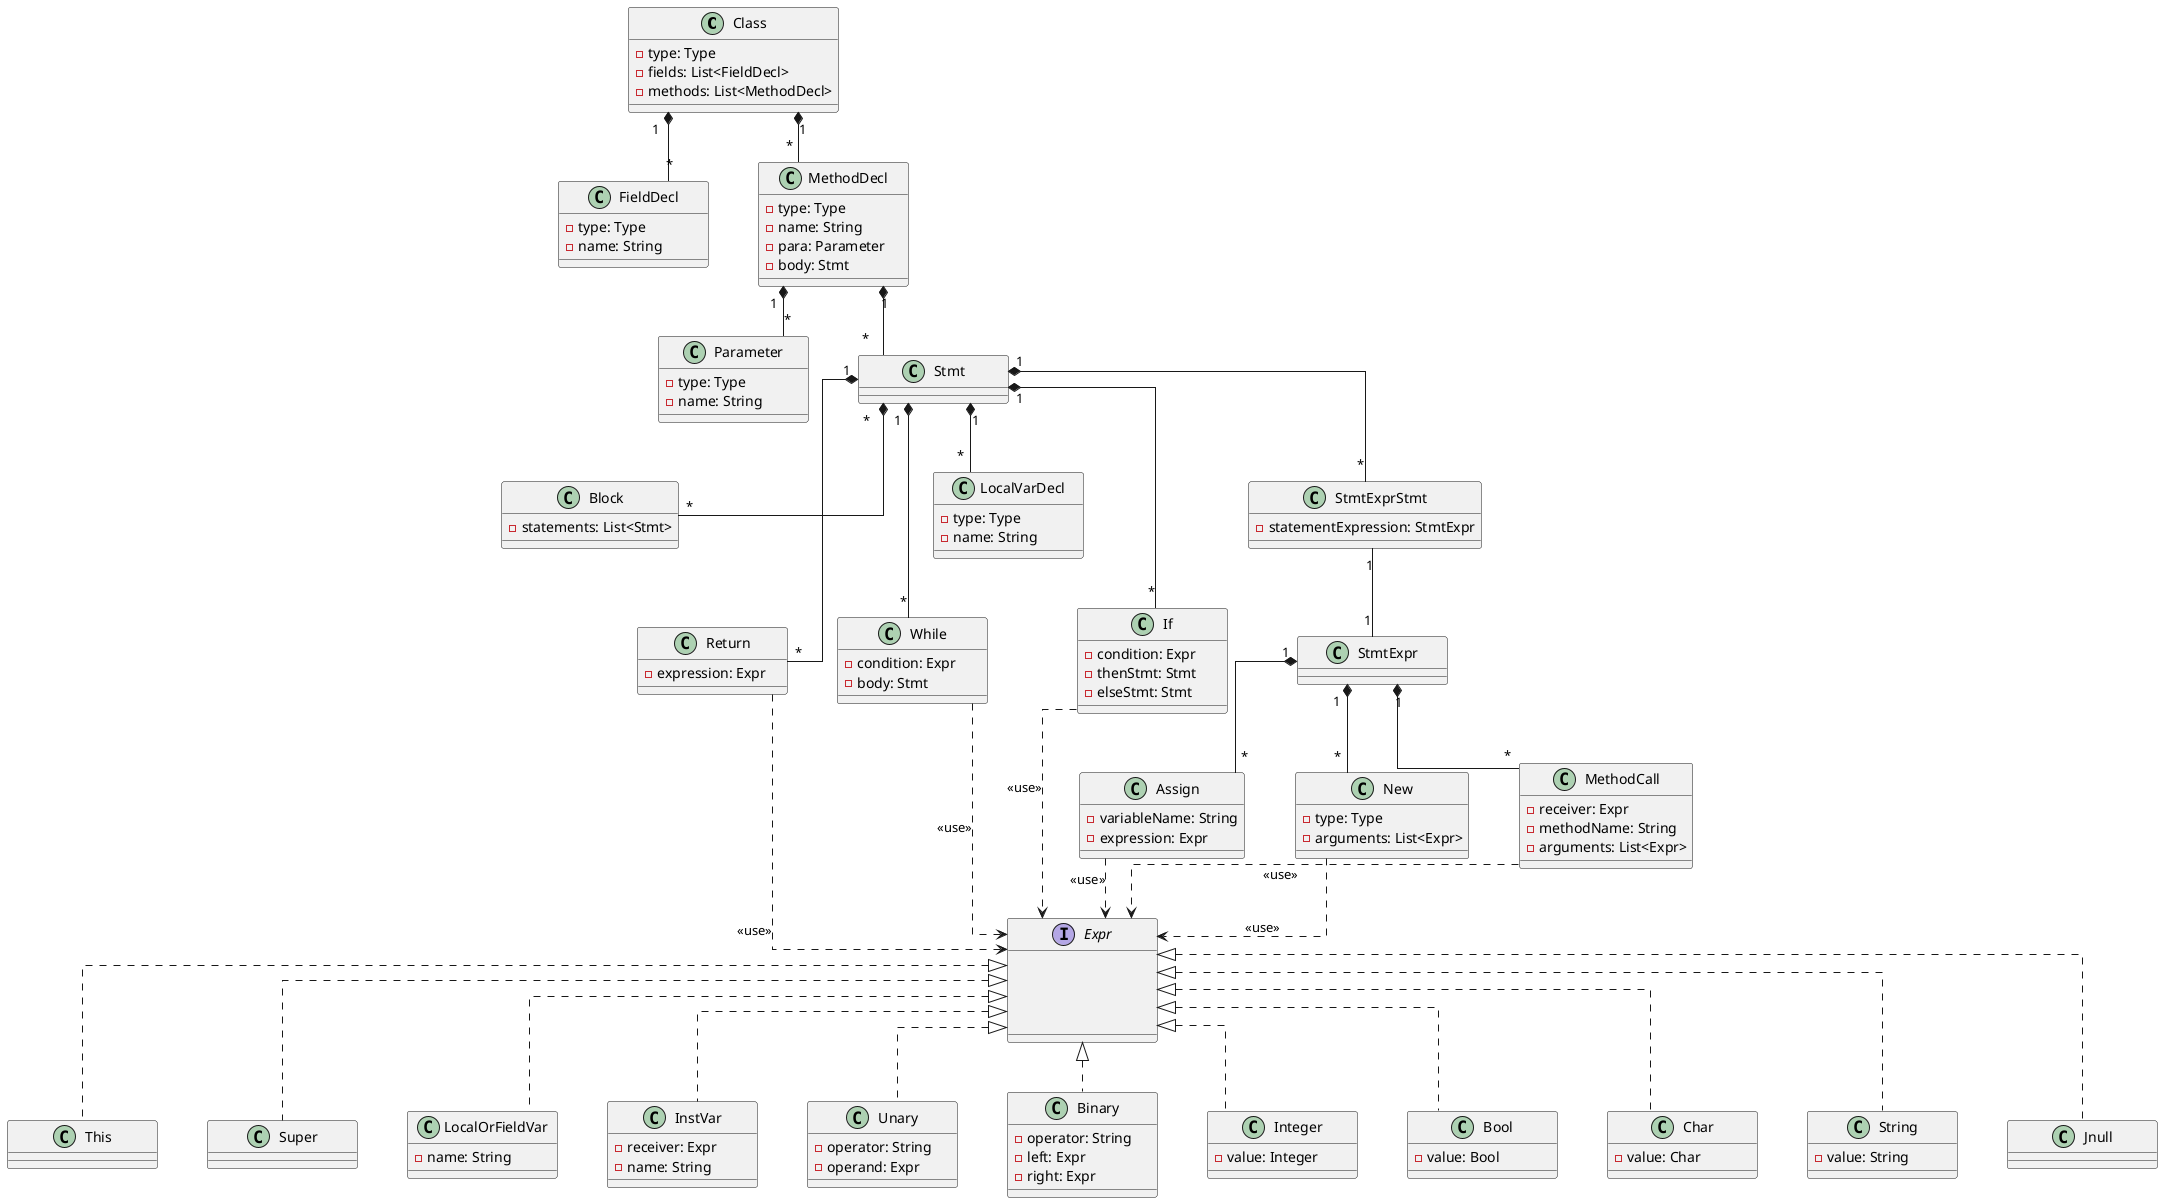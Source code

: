 
@startuml
skinparam LineType Ortho
skinparam Ranksep 50
skinparam Nodesep 50
skinparam minClassWidth 150
skinparam minClassHeight 150
skinparam maxClassHeight{
    Expr 100
}

class Class {
  - type: Type
  - fields: List<FieldDecl>
  - methods: List<MethodDecl>
}

class FieldDecl {
  - type: Type
  - name: String
}

class MethodDecl {
  - type: Type
  - name: String
  - para: Parameter
  - body: Stmt
}

class Parameter {
   -type: Type
   -name: String
}

class Stmt {
}

class Block {
  - statements: List<Stmt>
}

class Return {
  - expression: Expr
}

class While {
  - condition: Expr
  - body: Stmt
}

class LocalVarDecl {
  - type: Type
  - name: String
}

class If {
  - condition: Expr
  - thenStmt: Stmt
  - elseStmt: Stmt
}

class StmtExprStmt {
  - statementExpression: StmtExpr
}

class StmtExpr {
}

class Assign {
  - variableName: String
  - expression: Expr
}

class New {
  - type: Type
  - arguments: List<Expr>
}

class MethodCall {
  - receiver: Expr
  - methodName: String
  - arguments: List<Expr>
}

interface Expr{
 \n
 \n
}

class This {
}

class Super {
}

class LocalOrFieldVar {
  - name: String
}

class InstVar {
  - receiver: Expr
  - name: String
}

class Unary {
  - operator: String
  - operand: Expr
}

class Binary {
  - operator: String
  - left: Expr
  - right: Expr
}

class Integer {
  - value: Integer
}

class Bool {
  - value: Bool
}

class Char {
  - value: Char
}

class String {
  - value: String
}

class Jnull {
}

Class "1" *-- "*" FieldDecl
Class "1" *-- "*" MethodDecl
MethodDecl "1" *-- "*" Stmt
MethodDecl "1" *-- "*" Parameter
Stmt "*" *-- "*" Block
Stmt "1" *-- "*"  Return
Stmt "1" *-- "*"  While
Stmt "1" *-- "*"  LocalVarDecl
Stmt "1" *-- "*"  If
Stmt "1" *-- "*"  StmtExprStmt
StmtExprStmt "1" -- "1" StmtExpr
StmtExpr "1" *-- "*" Assign
StmtExpr "1" *-- "*" New
StmtExpr "1" *-- "*" MethodCall

While  ..> Expr :<<use>>
If ..>  Expr :<<use>>
Return ..> Expr :<<use>>

Assign  ..> Expr :<<use>>
New ..> Expr :<<use>>
MethodCall ..> Expr :<<use>>

Expr <|.. This
Expr <|.. Super
Expr <|.. LocalOrFieldVar
Expr <|.. InstVar
Expr <|.. Unary
Expr <|.. Binary
Expr <|.. Integer
Expr <|.. Bool
Expr <|.. Char
Expr <|.. String
Expr <|.. Jnull

@enduml


